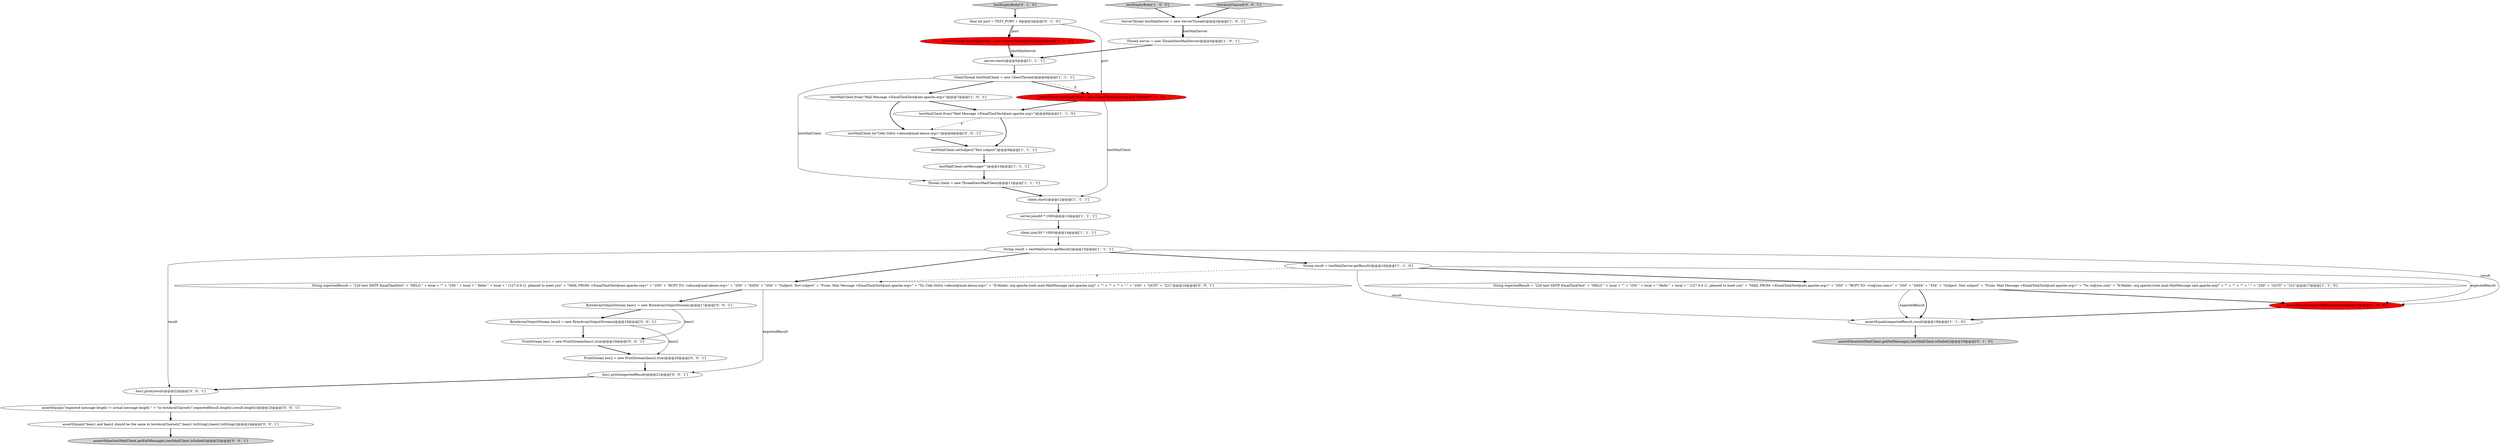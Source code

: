 digraph {
21 [style = filled, label = "final int port = TEST_PORT + 6@@@3@@@['0', '1', '0']", fillcolor = white, shape = ellipse image = "AAA0AAABBB2BBB"];
12 [style = filled, label = "client.start()@@@12@@@['1', '1', '1']", fillcolor = white, shape = ellipse image = "AAA0AAABBB1BBB"];
32 [style = filled, label = "bos2.print(result)@@@22@@@['0', '0', '1']", fillcolor = white, shape = ellipse image = "AAA0AAABBB3BBB"];
5 [style = filled, label = "Thread client = new Thread(testMailClient)@@@11@@@['1', '1', '1']", fillcolor = white, shape = ellipse image = "AAA0AAABBB1BBB"];
18 [style = filled, label = "ServerThread testMailServer = new ServerThread(port)@@@4@@@['0', '1', '0']", fillcolor = red, shape = ellipse image = "AAA1AAABBB2BBB"];
10 [style = filled, label = "assertEquals(expectedResult,result)@@@18@@@['1', '0', '0']", fillcolor = red, shape = ellipse image = "AAA1AAABBB1BBB"];
26 [style = filled, label = "testAsciiCharset['0', '0', '1']", fillcolor = lightgray, shape = diamond image = "AAA0AAABBB3BBB"];
29 [style = filled, label = "bos1.print(expectedResult)@@@21@@@['0', '0', '1']", fillcolor = white, shape = ellipse image = "AAA0AAABBB3BBB"];
13 [style = filled, label = "server.join(60 * 1000)@@@13@@@['1', '1', '1']", fillcolor = white, shape = ellipse image = "AAA0AAABBB1BBB"];
1 [style = filled, label = "String expectedResult = \"220 test SMTP EmailTaskTest\" + \"HELO \" + local + \"\" + \"250 \" + local + \" Hello \" + local + \" (127.0.0.1(, pleased to meet you\" + \"MAIL FROM: <EmailTaskTest@ant.apache.org>\" + \"250\" + \"RCPT TO: <to@you.com>\" + \"250\" + \"DATA\" + \"354\" + \"Subject: Test subject\" + \"From: Mail Message <EmailTaskTest@ant.apache.org>\" + \"To: to@you.com\" + \"X-Mailer: org.apache.tools.mail.MailMessage (ant.apache.org)\" + \"\" + \"\" + \"\" + \".\" + \"250\" + \"QUIT\" + \"221\"@@@17@@@['1', '1', '0']", fillcolor = white, shape = ellipse image = "AAA0AAABBB1BBB"];
27 [style = filled, label = "assertEquals(\"expected message length != actual message length \" + \"in testAsciiCharset()\",expectedResult.length(),result.length())@@@23@@@['0', '0', '1']", fillcolor = white, shape = ellipse image = "AAA0AAABBB3BBB"];
8 [style = filled, label = "server.start()@@@5@@@['1', '1', '1']", fillcolor = white, shape = ellipse image = "AAA0AAABBB1BBB"];
20 [style = filled, label = "testEmptyBody['0', '1', '0']", fillcolor = lightgray, shape = diamond image = "AAA0AAABBB2BBB"];
33 [style = filled, label = "assertFalse(testMailClient.getFailMessage(),testMailClient.isFailed())@@@25@@@['0', '0', '1']", fillcolor = lightgray, shape = ellipse image = "AAA0AAABBB3BBB"];
15 [style = filled, label = "assertEquals(expectedResult,result)@@@18@@@['1', '1', '0']", fillcolor = white, shape = ellipse image = "AAA0AAABBB1BBB"];
2 [style = filled, label = "ClientThread testMailClient = new ClientThread()@@@6@@@['1', '1', '1']", fillcolor = white, shape = ellipse image = "AAA0AAABBB1BBB"];
14 [style = filled, label = "client.join(30 * 1000)@@@14@@@['1', '1', '1']", fillcolor = white, shape = ellipse image = "AAA0AAABBB1BBB"];
16 [style = filled, label = "Thread server = new Thread(testMailServer)@@@4@@@['1', '0', '1']", fillcolor = white, shape = ellipse image = "AAA0AAABBB1BBB"];
23 [style = filled, label = "PrintStream bos2 = new PrintStream(baos2,true)@@@20@@@['0', '0', '1']", fillcolor = white, shape = ellipse image = "AAA0AAABBB3BBB"];
31 [style = filled, label = "String expectedResult = \"220 test SMTP EmailTaskTest\" + \"HELO \" + local + \"\" + \"250 \" + local + \" Hello \" + local + \" (127.0.0.1(, pleased to meet you\" + \"MAIL FROM: <EmailTaskTest@ant.apache.org>\" + \"250\" + \"RCPT TO: <abuse@mail-abuse.org>\" + \"250\" + \"DATA\" + \"354\" + \"Subject: Test subject\" + \"From: Mail Message <EmailTaskTest@ant.apache.org>\" + \"To: Ceki Gülcü <abuse@mail-abuse.org>\" + \"X-Mailer: org.apache.tools.mail.MailMessage (ant.apache.org)\" + \"\" + \"\" + \"\" + \".\" + \"250\" + \"QUIT\" + \"221\"@@@16@@@['0', '0', '1']", fillcolor = white, shape = ellipse image = "AAA0AAABBB3BBB"];
7 [style = filled, label = "String result = testMailServer.getResult()@@@15@@@['1', '1', '1']", fillcolor = white, shape = ellipse image = "AAA0AAABBB1BBB"];
17 [style = filled, label = "testMailClient.from(\"Mail Message <EmailTaskTest@ant.apache.org>\")@@@8@@@['1', '1', '0']", fillcolor = white, shape = ellipse image = "AAA0AAABBB1BBB"];
25 [style = filled, label = "ByteArrayOutputStream baos2 = new ByteArrayOutputStream()@@@18@@@['0', '0', '1']", fillcolor = white, shape = ellipse image = "AAA0AAABBB3BBB"];
30 [style = filled, label = "assertEquals(\"baos1 and baos2 should be the same in testAsciiCharset()\",baos1.toString(),baos2.toString())@@@24@@@['0', '0', '1']", fillcolor = white, shape = ellipse image = "AAA0AAABBB3BBB"];
19 [style = filled, label = "assertFalse(testMailClient.getFailMessage(),testMailClient.isFailed())@@@19@@@['0', '1', '0']", fillcolor = lightgray, shape = ellipse image = "AAA0AAABBB2BBB"];
28 [style = filled, label = "testMailClient.to(\"Ceki Gülcü <abuse@mail-abuse.org>\")@@@8@@@['0', '0', '1']", fillcolor = white, shape = ellipse image = "AAA0AAABBB3BBB"];
24 [style = filled, label = "ByteArrayOutputStream baos1 = new ByteArrayOutputStream()@@@17@@@['0', '0', '1']", fillcolor = white, shape = ellipse image = "AAA0AAABBB3BBB"];
6 [style = filled, label = "testEmptyBody['1', '0', '0']", fillcolor = lightgray, shape = diamond image = "AAA0AAABBB1BBB"];
0 [style = filled, label = "testMailClient.setMessage(\"\")@@@10@@@['1', '1', '1']", fillcolor = white, shape = ellipse image = "AAA0AAABBB1BBB"];
34 [style = filled, label = "PrintStream bos1 = new PrintStream(baos1,true)@@@19@@@['0', '0', '1']", fillcolor = white, shape = ellipse image = "AAA0AAABBB3BBB"];
3 [style = filled, label = "testMailClient.setSubject(\"Test subject\")@@@9@@@['1', '1', '1']", fillcolor = white, shape = ellipse image = "AAA0AAABBB1BBB"];
22 [style = filled, label = "ClientThread testMailClient = new ClientThread(port)@@@7@@@['0', '1', '0']", fillcolor = red, shape = ellipse image = "AAA1AAABBB2BBB"];
9 [style = filled, label = "ServerThread testMailServer = new ServerThread()@@@3@@@['1', '0', '1']", fillcolor = white, shape = ellipse image = "AAA0AAABBB1BBB"];
4 [style = filled, label = "String result = testMailServer.getResult()@@@16@@@['1', '1', '0']", fillcolor = white, shape = ellipse image = "AAA0AAABBB1BBB"];
11 [style = filled, label = "testMailClient.from(\"Mail Message <EmailTaskTest@ant.apache.org>\")@@@7@@@['1', '0', '1']", fillcolor = white, shape = ellipse image = "AAA0AAABBB1BBB"];
21->18 [style = solid, label="port"];
11->28 [style = bold, label=""];
10->15 [style = bold, label=""];
30->33 [style = bold, label=""];
25->34 [style = bold, label=""];
16->8 [style = bold, label=""];
4->10 [style = solid, label="expectedResult"];
9->16 [style = solid, label="testMailServer"];
25->23 [style = solid, label="baos2"];
22->12 [style = solid, label="testMailClient"];
24->34 [style = solid, label="baos1"];
7->10 [style = solid, label="result"];
1->15 [style = bold, label=""];
31->24 [style = bold, label=""];
27->30 [style = bold, label=""];
4->31 [style = dashed, label="0"];
26->9 [style = bold, label=""];
32->27 [style = bold, label=""];
7->31 [style = bold, label=""];
7->4 [style = bold, label=""];
15->19 [style = bold, label=""];
9->16 [style = bold, label=""];
21->18 [style = bold, label=""];
3->0 [style = bold, label=""];
18->8 [style = solid, label="testMailServer"];
14->7 [style = bold, label=""];
20->21 [style = bold, label=""];
23->29 [style = bold, label=""];
17->28 [style = dashed, label="0"];
12->13 [style = bold, label=""];
21->22 [style = solid, label="port"];
8->2 [style = bold, label=""];
5->12 [style = bold, label=""];
31->29 [style = solid, label="expectedResult"];
24->25 [style = bold, label=""];
29->32 [style = bold, label=""];
4->15 [style = solid, label="result"];
2->5 [style = solid, label="testMailClient"];
17->3 [style = bold, label=""];
22->17 [style = bold, label=""];
11->17 [style = bold, label=""];
34->23 [style = bold, label=""];
4->1 [style = bold, label=""];
18->8 [style = bold, label=""];
28->3 [style = bold, label=""];
7->32 [style = solid, label="result"];
6->9 [style = bold, label=""];
2->22 [style = bold, label=""];
1->15 [style = solid, label="expectedResult"];
1->10 [style = bold, label=""];
2->22 [style = dashed, label="0"];
13->14 [style = bold, label=""];
2->11 [style = bold, label=""];
0->5 [style = bold, label=""];
}
